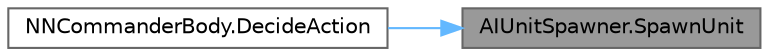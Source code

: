 digraph "AIUnitSpawner.SpawnUnit"
{
 // LATEX_PDF_SIZE
  bgcolor="transparent";
  edge [fontname=Helvetica,fontsize=10,labelfontname=Helvetica,labelfontsize=10];
  node [fontname=Helvetica,fontsize=10,shape=box,height=0.2,width=0.4];
  rankdir="RL";
  Node1 [label="AIUnitSpawner.SpawnUnit",height=0.2,width=0.4,color="gray40", fillcolor="grey60", style="filled", fontcolor="black",tooltip=" "];
  Node1 -> Node2 [dir="back",color="steelblue1",style="solid"];
  Node2 [label="NNCommanderBody.DecideAction",height=0.2,width=0.4,color="grey40", fillcolor="white", style="filled",URL="$class_n_n_commander_body.html#a8c2bf4062941a443890ce18b17979d80",tooltip=" "];
}
